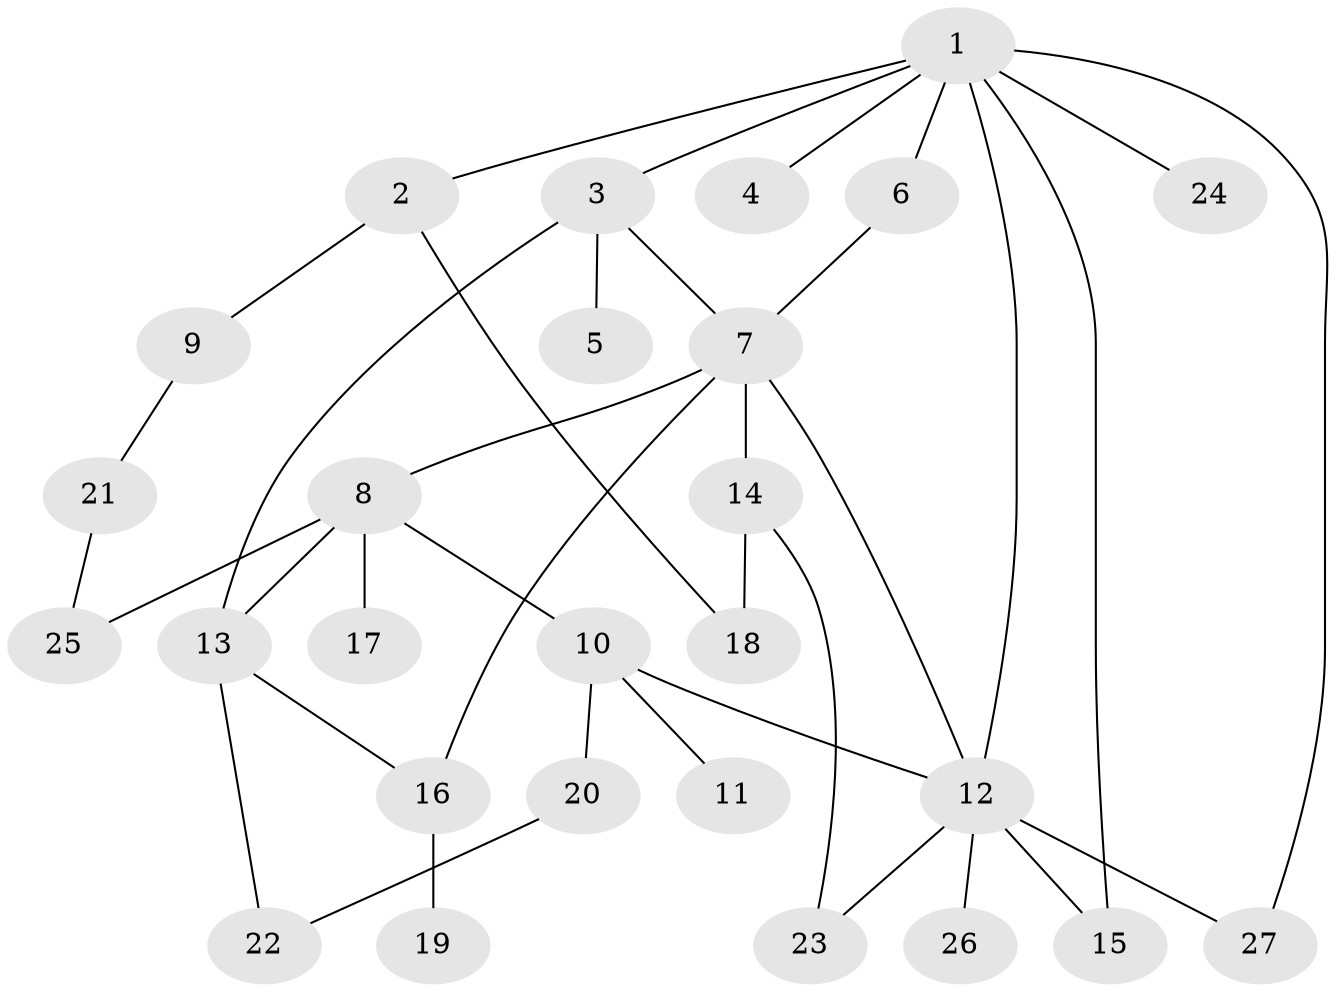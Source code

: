 // original degree distribution, {7: 0.022988505747126436, 4: 0.06896551724137931, 3: 0.19540229885057472, 2: 0.3103448275862069, 9: 0.011494252873563218, 5: 0.034482758620689655, 1: 0.3563218390804598}
// Generated by graph-tools (version 1.1) at 2025/49/03/04/25 22:49:05]
// undirected, 27 vertices, 37 edges
graph export_dot {
  node [color=gray90,style=filled];
  1;
  2;
  3;
  4;
  5;
  6;
  7;
  8;
  9;
  10;
  11;
  12;
  13;
  14;
  15;
  16;
  17;
  18;
  19;
  20;
  21;
  22;
  23;
  24;
  25;
  26;
  27;
  1 -- 2 [weight=1.0];
  1 -- 3 [weight=1.0];
  1 -- 4 [weight=1.0];
  1 -- 6 [weight=1.0];
  1 -- 12 [weight=1.0];
  1 -- 15 [weight=1.0];
  1 -- 24 [weight=1.0];
  1 -- 27 [weight=1.0];
  2 -- 9 [weight=1.0];
  2 -- 18 [weight=1.0];
  3 -- 5 [weight=1.0];
  3 -- 7 [weight=1.0];
  3 -- 13 [weight=1.0];
  6 -- 7 [weight=1.0];
  7 -- 8 [weight=1.0];
  7 -- 12 [weight=1.0];
  7 -- 14 [weight=1.0];
  7 -- 16 [weight=2.0];
  8 -- 10 [weight=1.0];
  8 -- 13 [weight=1.0];
  8 -- 17 [weight=1.0];
  8 -- 25 [weight=1.0];
  9 -- 21 [weight=1.0];
  10 -- 11 [weight=1.0];
  10 -- 12 [weight=1.0];
  10 -- 20 [weight=1.0];
  12 -- 15 [weight=1.0];
  12 -- 23 [weight=1.0];
  12 -- 26 [weight=1.0];
  12 -- 27 [weight=2.0];
  13 -- 16 [weight=1.0];
  13 -- 22 [weight=1.0];
  14 -- 18 [weight=1.0];
  14 -- 23 [weight=1.0];
  16 -- 19 [weight=2.0];
  20 -- 22 [weight=1.0];
  21 -- 25 [weight=1.0];
}
